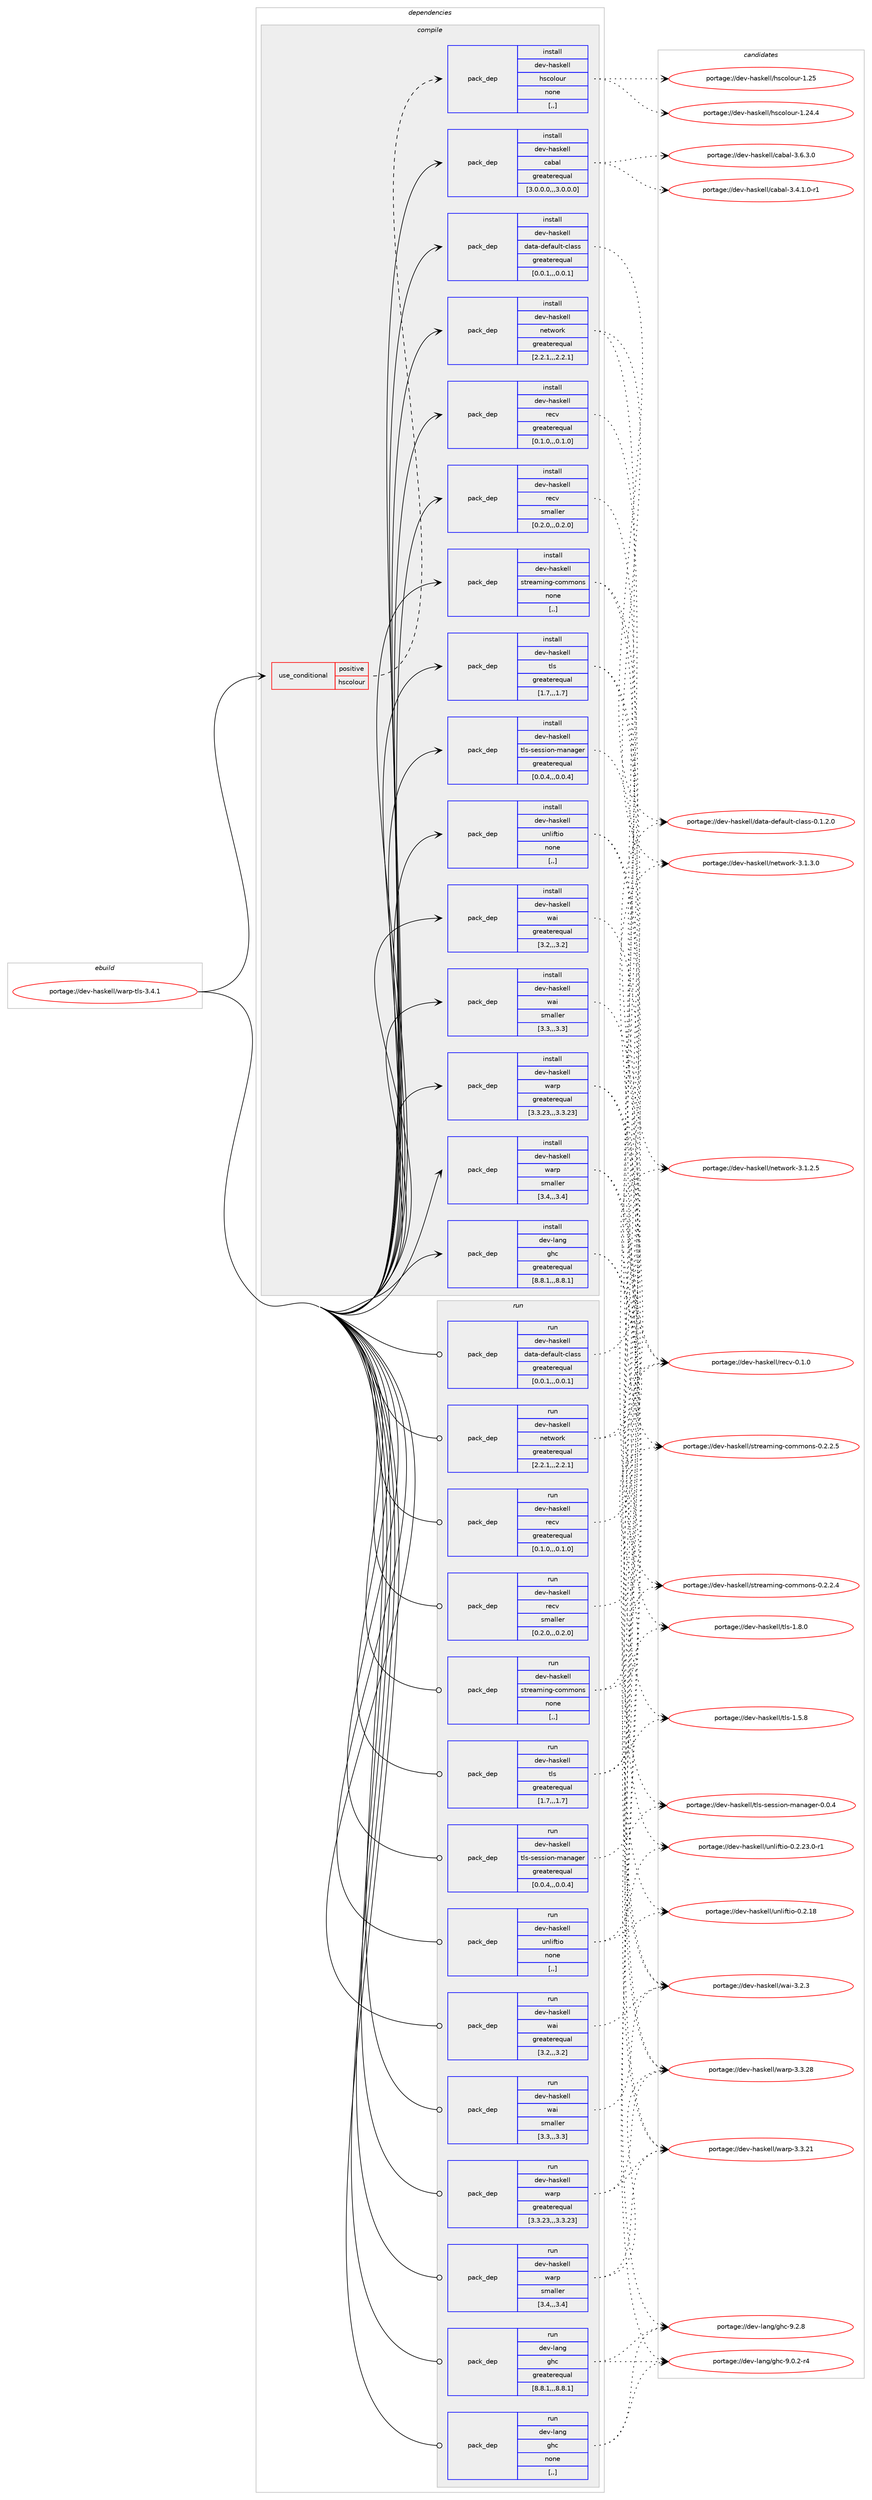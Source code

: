 digraph prolog {

# *************
# Graph options
# *************

newrank=true;
concentrate=true;
compound=true;
graph [rankdir=LR,fontname=Helvetica,fontsize=10,ranksep=1.5];#, ranksep=2.5, nodesep=0.2];
edge  [arrowhead=vee];
node  [fontname=Helvetica,fontsize=10];

# **********
# The ebuild
# **********

subgraph cluster_leftcol {
color=gray;
label=<<i>ebuild</i>>;
id [label="portage://dev-haskell/warp-tls-3.4.1", color=red, width=4, href="../dev-haskell/warp-tls-3.4.1.svg"];
}

# ****************
# The dependencies
# ****************

subgraph cluster_midcol {
color=gray;
label=<<i>dependencies</i>>;
subgraph cluster_compile {
fillcolor="#eeeeee";
style=filled;
label=<<i>compile</i>>;
subgraph cond21311 {
dependency91155 [label=<<TABLE BORDER="0" CELLBORDER="1" CELLSPACING="0" CELLPADDING="4"><TR><TD ROWSPAN="3" CELLPADDING="10">use_conditional</TD></TR><TR><TD>positive</TD></TR><TR><TD>hscolour</TD></TR></TABLE>>, shape=none, color=red];
subgraph pack68791 {
dependency91156 [label=<<TABLE BORDER="0" CELLBORDER="1" CELLSPACING="0" CELLPADDING="4" WIDTH="220"><TR><TD ROWSPAN="6" CELLPADDING="30">pack_dep</TD></TR><TR><TD WIDTH="110">install</TD></TR><TR><TD>dev-haskell</TD></TR><TR><TD>hscolour</TD></TR><TR><TD>none</TD></TR><TR><TD>[,,]</TD></TR></TABLE>>, shape=none, color=blue];
}
dependency91155:e -> dependency91156:w [weight=20,style="dashed",arrowhead="vee"];
}
id:e -> dependency91155:w [weight=20,style="solid",arrowhead="vee"];
subgraph pack68792 {
dependency91157 [label=<<TABLE BORDER="0" CELLBORDER="1" CELLSPACING="0" CELLPADDING="4" WIDTH="220"><TR><TD ROWSPAN="6" CELLPADDING="30">pack_dep</TD></TR><TR><TD WIDTH="110">install</TD></TR><TR><TD>dev-haskell</TD></TR><TR><TD>cabal</TD></TR><TR><TD>greaterequal</TD></TR><TR><TD>[3.0.0.0,,,3.0.0.0]</TD></TR></TABLE>>, shape=none, color=blue];
}
id:e -> dependency91157:w [weight=20,style="solid",arrowhead="vee"];
subgraph pack68793 {
dependency91158 [label=<<TABLE BORDER="0" CELLBORDER="1" CELLSPACING="0" CELLPADDING="4" WIDTH="220"><TR><TD ROWSPAN="6" CELLPADDING="30">pack_dep</TD></TR><TR><TD WIDTH="110">install</TD></TR><TR><TD>dev-haskell</TD></TR><TR><TD>data-default-class</TD></TR><TR><TD>greaterequal</TD></TR><TR><TD>[0.0.1,,,0.0.1]</TD></TR></TABLE>>, shape=none, color=blue];
}
id:e -> dependency91158:w [weight=20,style="solid",arrowhead="vee"];
subgraph pack68794 {
dependency91159 [label=<<TABLE BORDER="0" CELLBORDER="1" CELLSPACING="0" CELLPADDING="4" WIDTH="220"><TR><TD ROWSPAN="6" CELLPADDING="30">pack_dep</TD></TR><TR><TD WIDTH="110">install</TD></TR><TR><TD>dev-haskell</TD></TR><TR><TD>network</TD></TR><TR><TD>greaterequal</TD></TR><TR><TD>[2.2.1,,,2.2.1]</TD></TR></TABLE>>, shape=none, color=blue];
}
id:e -> dependency91159:w [weight=20,style="solid",arrowhead="vee"];
subgraph pack68795 {
dependency91160 [label=<<TABLE BORDER="0" CELLBORDER="1" CELLSPACING="0" CELLPADDING="4" WIDTH="220"><TR><TD ROWSPAN="6" CELLPADDING="30">pack_dep</TD></TR><TR><TD WIDTH="110">install</TD></TR><TR><TD>dev-haskell</TD></TR><TR><TD>recv</TD></TR><TR><TD>greaterequal</TD></TR><TR><TD>[0.1.0,,,0.1.0]</TD></TR></TABLE>>, shape=none, color=blue];
}
id:e -> dependency91160:w [weight=20,style="solid",arrowhead="vee"];
subgraph pack68796 {
dependency91161 [label=<<TABLE BORDER="0" CELLBORDER="1" CELLSPACING="0" CELLPADDING="4" WIDTH="220"><TR><TD ROWSPAN="6" CELLPADDING="30">pack_dep</TD></TR><TR><TD WIDTH="110">install</TD></TR><TR><TD>dev-haskell</TD></TR><TR><TD>recv</TD></TR><TR><TD>smaller</TD></TR><TR><TD>[0.2.0,,,0.2.0]</TD></TR></TABLE>>, shape=none, color=blue];
}
id:e -> dependency91161:w [weight=20,style="solid",arrowhead="vee"];
subgraph pack68797 {
dependency91162 [label=<<TABLE BORDER="0" CELLBORDER="1" CELLSPACING="0" CELLPADDING="4" WIDTH="220"><TR><TD ROWSPAN="6" CELLPADDING="30">pack_dep</TD></TR><TR><TD WIDTH="110">install</TD></TR><TR><TD>dev-haskell</TD></TR><TR><TD>streaming-commons</TD></TR><TR><TD>none</TD></TR><TR><TD>[,,]</TD></TR></TABLE>>, shape=none, color=blue];
}
id:e -> dependency91162:w [weight=20,style="solid",arrowhead="vee"];
subgraph pack68798 {
dependency91163 [label=<<TABLE BORDER="0" CELLBORDER="1" CELLSPACING="0" CELLPADDING="4" WIDTH="220"><TR><TD ROWSPAN="6" CELLPADDING="30">pack_dep</TD></TR><TR><TD WIDTH="110">install</TD></TR><TR><TD>dev-haskell</TD></TR><TR><TD>tls</TD></TR><TR><TD>greaterequal</TD></TR><TR><TD>[1.7,,,1.7]</TD></TR></TABLE>>, shape=none, color=blue];
}
id:e -> dependency91163:w [weight=20,style="solid",arrowhead="vee"];
subgraph pack68799 {
dependency91164 [label=<<TABLE BORDER="0" CELLBORDER="1" CELLSPACING="0" CELLPADDING="4" WIDTH="220"><TR><TD ROWSPAN="6" CELLPADDING="30">pack_dep</TD></TR><TR><TD WIDTH="110">install</TD></TR><TR><TD>dev-haskell</TD></TR><TR><TD>tls-session-manager</TD></TR><TR><TD>greaterequal</TD></TR><TR><TD>[0.0.4,,,0.0.4]</TD></TR></TABLE>>, shape=none, color=blue];
}
id:e -> dependency91164:w [weight=20,style="solid",arrowhead="vee"];
subgraph pack68800 {
dependency91165 [label=<<TABLE BORDER="0" CELLBORDER="1" CELLSPACING="0" CELLPADDING="4" WIDTH="220"><TR><TD ROWSPAN="6" CELLPADDING="30">pack_dep</TD></TR><TR><TD WIDTH="110">install</TD></TR><TR><TD>dev-haskell</TD></TR><TR><TD>unliftio</TD></TR><TR><TD>none</TD></TR><TR><TD>[,,]</TD></TR></TABLE>>, shape=none, color=blue];
}
id:e -> dependency91165:w [weight=20,style="solid",arrowhead="vee"];
subgraph pack68801 {
dependency91166 [label=<<TABLE BORDER="0" CELLBORDER="1" CELLSPACING="0" CELLPADDING="4" WIDTH="220"><TR><TD ROWSPAN="6" CELLPADDING="30">pack_dep</TD></TR><TR><TD WIDTH="110">install</TD></TR><TR><TD>dev-haskell</TD></TR><TR><TD>wai</TD></TR><TR><TD>greaterequal</TD></TR><TR><TD>[3.2,,,3.2]</TD></TR></TABLE>>, shape=none, color=blue];
}
id:e -> dependency91166:w [weight=20,style="solid",arrowhead="vee"];
subgraph pack68802 {
dependency91167 [label=<<TABLE BORDER="0" CELLBORDER="1" CELLSPACING="0" CELLPADDING="4" WIDTH="220"><TR><TD ROWSPAN="6" CELLPADDING="30">pack_dep</TD></TR><TR><TD WIDTH="110">install</TD></TR><TR><TD>dev-haskell</TD></TR><TR><TD>wai</TD></TR><TR><TD>smaller</TD></TR><TR><TD>[3.3,,,3.3]</TD></TR></TABLE>>, shape=none, color=blue];
}
id:e -> dependency91167:w [weight=20,style="solid",arrowhead="vee"];
subgraph pack68803 {
dependency91168 [label=<<TABLE BORDER="0" CELLBORDER="1" CELLSPACING="0" CELLPADDING="4" WIDTH="220"><TR><TD ROWSPAN="6" CELLPADDING="30">pack_dep</TD></TR><TR><TD WIDTH="110">install</TD></TR><TR><TD>dev-haskell</TD></TR><TR><TD>warp</TD></TR><TR><TD>greaterequal</TD></TR><TR><TD>[3.3.23,,,3.3.23]</TD></TR></TABLE>>, shape=none, color=blue];
}
id:e -> dependency91168:w [weight=20,style="solid",arrowhead="vee"];
subgraph pack68804 {
dependency91169 [label=<<TABLE BORDER="0" CELLBORDER="1" CELLSPACING="0" CELLPADDING="4" WIDTH="220"><TR><TD ROWSPAN="6" CELLPADDING="30">pack_dep</TD></TR><TR><TD WIDTH="110">install</TD></TR><TR><TD>dev-haskell</TD></TR><TR><TD>warp</TD></TR><TR><TD>smaller</TD></TR><TR><TD>[3.4,,,3.4]</TD></TR></TABLE>>, shape=none, color=blue];
}
id:e -> dependency91169:w [weight=20,style="solid",arrowhead="vee"];
subgraph pack68805 {
dependency91170 [label=<<TABLE BORDER="0" CELLBORDER="1" CELLSPACING="0" CELLPADDING="4" WIDTH="220"><TR><TD ROWSPAN="6" CELLPADDING="30">pack_dep</TD></TR><TR><TD WIDTH="110">install</TD></TR><TR><TD>dev-lang</TD></TR><TR><TD>ghc</TD></TR><TR><TD>greaterequal</TD></TR><TR><TD>[8.8.1,,,8.8.1]</TD></TR></TABLE>>, shape=none, color=blue];
}
id:e -> dependency91170:w [weight=20,style="solid",arrowhead="vee"];
}
subgraph cluster_compileandrun {
fillcolor="#eeeeee";
style=filled;
label=<<i>compile and run</i>>;
}
subgraph cluster_run {
fillcolor="#eeeeee";
style=filled;
label=<<i>run</i>>;
subgraph pack68806 {
dependency91171 [label=<<TABLE BORDER="0" CELLBORDER="1" CELLSPACING="0" CELLPADDING="4" WIDTH="220"><TR><TD ROWSPAN="6" CELLPADDING="30">pack_dep</TD></TR><TR><TD WIDTH="110">run</TD></TR><TR><TD>dev-haskell</TD></TR><TR><TD>data-default-class</TD></TR><TR><TD>greaterequal</TD></TR><TR><TD>[0.0.1,,,0.0.1]</TD></TR></TABLE>>, shape=none, color=blue];
}
id:e -> dependency91171:w [weight=20,style="solid",arrowhead="odot"];
subgraph pack68807 {
dependency91172 [label=<<TABLE BORDER="0" CELLBORDER="1" CELLSPACING="0" CELLPADDING="4" WIDTH="220"><TR><TD ROWSPAN="6" CELLPADDING="30">pack_dep</TD></TR><TR><TD WIDTH="110">run</TD></TR><TR><TD>dev-haskell</TD></TR><TR><TD>network</TD></TR><TR><TD>greaterequal</TD></TR><TR><TD>[2.2.1,,,2.2.1]</TD></TR></TABLE>>, shape=none, color=blue];
}
id:e -> dependency91172:w [weight=20,style="solid",arrowhead="odot"];
subgraph pack68808 {
dependency91173 [label=<<TABLE BORDER="0" CELLBORDER="1" CELLSPACING="0" CELLPADDING="4" WIDTH="220"><TR><TD ROWSPAN="6" CELLPADDING="30">pack_dep</TD></TR><TR><TD WIDTH="110">run</TD></TR><TR><TD>dev-haskell</TD></TR><TR><TD>recv</TD></TR><TR><TD>greaterequal</TD></TR><TR><TD>[0.1.0,,,0.1.0]</TD></TR></TABLE>>, shape=none, color=blue];
}
id:e -> dependency91173:w [weight=20,style="solid",arrowhead="odot"];
subgraph pack68809 {
dependency91174 [label=<<TABLE BORDER="0" CELLBORDER="1" CELLSPACING="0" CELLPADDING="4" WIDTH="220"><TR><TD ROWSPAN="6" CELLPADDING="30">pack_dep</TD></TR><TR><TD WIDTH="110">run</TD></TR><TR><TD>dev-haskell</TD></TR><TR><TD>recv</TD></TR><TR><TD>smaller</TD></TR><TR><TD>[0.2.0,,,0.2.0]</TD></TR></TABLE>>, shape=none, color=blue];
}
id:e -> dependency91174:w [weight=20,style="solid",arrowhead="odot"];
subgraph pack68810 {
dependency91175 [label=<<TABLE BORDER="0" CELLBORDER="1" CELLSPACING="0" CELLPADDING="4" WIDTH="220"><TR><TD ROWSPAN="6" CELLPADDING="30">pack_dep</TD></TR><TR><TD WIDTH="110">run</TD></TR><TR><TD>dev-haskell</TD></TR><TR><TD>streaming-commons</TD></TR><TR><TD>none</TD></TR><TR><TD>[,,]</TD></TR></TABLE>>, shape=none, color=blue];
}
id:e -> dependency91175:w [weight=20,style="solid",arrowhead="odot"];
subgraph pack68811 {
dependency91176 [label=<<TABLE BORDER="0" CELLBORDER="1" CELLSPACING="0" CELLPADDING="4" WIDTH="220"><TR><TD ROWSPAN="6" CELLPADDING="30">pack_dep</TD></TR><TR><TD WIDTH="110">run</TD></TR><TR><TD>dev-haskell</TD></TR><TR><TD>tls</TD></TR><TR><TD>greaterequal</TD></TR><TR><TD>[1.7,,,1.7]</TD></TR></TABLE>>, shape=none, color=blue];
}
id:e -> dependency91176:w [weight=20,style="solid",arrowhead="odot"];
subgraph pack68812 {
dependency91177 [label=<<TABLE BORDER="0" CELLBORDER="1" CELLSPACING="0" CELLPADDING="4" WIDTH="220"><TR><TD ROWSPAN="6" CELLPADDING="30">pack_dep</TD></TR><TR><TD WIDTH="110">run</TD></TR><TR><TD>dev-haskell</TD></TR><TR><TD>tls-session-manager</TD></TR><TR><TD>greaterequal</TD></TR><TR><TD>[0.0.4,,,0.0.4]</TD></TR></TABLE>>, shape=none, color=blue];
}
id:e -> dependency91177:w [weight=20,style="solid",arrowhead="odot"];
subgraph pack68813 {
dependency91178 [label=<<TABLE BORDER="0" CELLBORDER="1" CELLSPACING="0" CELLPADDING="4" WIDTH="220"><TR><TD ROWSPAN="6" CELLPADDING="30">pack_dep</TD></TR><TR><TD WIDTH="110">run</TD></TR><TR><TD>dev-haskell</TD></TR><TR><TD>unliftio</TD></TR><TR><TD>none</TD></TR><TR><TD>[,,]</TD></TR></TABLE>>, shape=none, color=blue];
}
id:e -> dependency91178:w [weight=20,style="solid",arrowhead="odot"];
subgraph pack68814 {
dependency91179 [label=<<TABLE BORDER="0" CELLBORDER="1" CELLSPACING="0" CELLPADDING="4" WIDTH="220"><TR><TD ROWSPAN="6" CELLPADDING="30">pack_dep</TD></TR><TR><TD WIDTH="110">run</TD></TR><TR><TD>dev-haskell</TD></TR><TR><TD>wai</TD></TR><TR><TD>greaterequal</TD></TR><TR><TD>[3.2,,,3.2]</TD></TR></TABLE>>, shape=none, color=blue];
}
id:e -> dependency91179:w [weight=20,style="solid",arrowhead="odot"];
subgraph pack68815 {
dependency91180 [label=<<TABLE BORDER="0" CELLBORDER="1" CELLSPACING="0" CELLPADDING="4" WIDTH="220"><TR><TD ROWSPAN="6" CELLPADDING="30">pack_dep</TD></TR><TR><TD WIDTH="110">run</TD></TR><TR><TD>dev-haskell</TD></TR><TR><TD>wai</TD></TR><TR><TD>smaller</TD></TR><TR><TD>[3.3,,,3.3]</TD></TR></TABLE>>, shape=none, color=blue];
}
id:e -> dependency91180:w [weight=20,style="solid",arrowhead="odot"];
subgraph pack68816 {
dependency91181 [label=<<TABLE BORDER="0" CELLBORDER="1" CELLSPACING="0" CELLPADDING="4" WIDTH="220"><TR><TD ROWSPAN="6" CELLPADDING="30">pack_dep</TD></TR><TR><TD WIDTH="110">run</TD></TR><TR><TD>dev-haskell</TD></TR><TR><TD>warp</TD></TR><TR><TD>greaterequal</TD></TR><TR><TD>[3.3.23,,,3.3.23]</TD></TR></TABLE>>, shape=none, color=blue];
}
id:e -> dependency91181:w [weight=20,style="solid",arrowhead="odot"];
subgraph pack68817 {
dependency91182 [label=<<TABLE BORDER="0" CELLBORDER="1" CELLSPACING="0" CELLPADDING="4" WIDTH="220"><TR><TD ROWSPAN="6" CELLPADDING="30">pack_dep</TD></TR><TR><TD WIDTH="110">run</TD></TR><TR><TD>dev-haskell</TD></TR><TR><TD>warp</TD></TR><TR><TD>smaller</TD></TR><TR><TD>[3.4,,,3.4]</TD></TR></TABLE>>, shape=none, color=blue];
}
id:e -> dependency91182:w [weight=20,style="solid",arrowhead="odot"];
subgraph pack68818 {
dependency91183 [label=<<TABLE BORDER="0" CELLBORDER="1" CELLSPACING="0" CELLPADDING="4" WIDTH="220"><TR><TD ROWSPAN="6" CELLPADDING="30">pack_dep</TD></TR><TR><TD WIDTH="110">run</TD></TR><TR><TD>dev-lang</TD></TR><TR><TD>ghc</TD></TR><TR><TD>greaterequal</TD></TR><TR><TD>[8.8.1,,,8.8.1]</TD></TR></TABLE>>, shape=none, color=blue];
}
id:e -> dependency91183:w [weight=20,style="solid",arrowhead="odot"];
subgraph pack68819 {
dependency91184 [label=<<TABLE BORDER="0" CELLBORDER="1" CELLSPACING="0" CELLPADDING="4" WIDTH="220"><TR><TD ROWSPAN="6" CELLPADDING="30">pack_dep</TD></TR><TR><TD WIDTH="110">run</TD></TR><TR><TD>dev-lang</TD></TR><TR><TD>ghc</TD></TR><TR><TD>none</TD></TR><TR><TD>[,,]</TD></TR></TABLE>>, shape=none, color=blue];
}
id:e -> dependency91184:w [weight=20,style="solid",arrowhead="odot"];
}
}

# **************
# The candidates
# **************

subgraph cluster_choices {
rank=same;
color=gray;
label=<<i>candidates</i>>;

subgraph choice68791 {
color=black;
nodesep=1;
choice100101118451049711510710110810847104115991111081111171144549465053 [label="portage://dev-haskell/hscolour-1.25", color=red, width=4,href="../dev-haskell/hscolour-1.25.svg"];
choice1001011184510497115107101108108471041159911110811111711445494650524652 [label="portage://dev-haskell/hscolour-1.24.4", color=red, width=4,href="../dev-haskell/hscolour-1.24.4.svg"];
dependency91156:e -> choice100101118451049711510710110810847104115991111081111171144549465053:w [style=dotted,weight="100"];
dependency91156:e -> choice1001011184510497115107101108108471041159911110811111711445494650524652:w [style=dotted,weight="100"];
}
subgraph choice68792 {
color=black;
nodesep=1;
choice100101118451049711510710110810847999798971084551465446514648 [label="portage://dev-haskell/cabal-3.6.3.0", color=red, width=4,href="../dev-haskell/cabal-3.6.3.0.svg"];
choice1001011184510497115107101108108479997989710845514652464946484511449 [label="portage://dev-haskell/cabal-3.4.1.0-r1", color=red, width=4,href="../dev-haskell/cabal-3.4.1.0-r1.svg"];
dependency91157:e -> choice100101118451049711510710110810847999798971084551465446514648:w [style=dotted,weight="100"];
dependency91157:e -> choice1001011184510497115107101108108479997989710845514652464946484511449:w [style=dotted,weight="100"];
}
subgraph choice68793 {
color=black;
nodesep=1;
choice100101118451049711510710110810847100971169745100101102971171081164599108971151154548464946504648 [label="portage://dev-haskell/data-default-class-0.1.2.0", color=red, width=4,href="../dev-haskell/data-default-class-0.1.2.0.svg"];
dependency91158:e -> choice100101118451049711510710110810847100971169745100101102971171081164599108971151154548464946504648:w [style=dotted,weight="100"];
}
subgraph choice68794 {
color=black;
nodesep=1;
choice1001011184510497115107101108108471101011161191111141074551464946514648 [label="portage://dev-haskell/network-3.1.3.0", color=red, width=4,href="../dev-haskell/network-3.1.3.0.svg"];
choice1001011184510497115107101108108471101011161191111141074551464946504653 [label="portage://dev-haskell/network-3.1.2.5", color=red, width=4,href="../dev-haskell/network-3.1.2.5.svg"];
dependency91159:e -> choice1001011184510497115107101108108471101011161191111141074551464946514648:w [style=dotted,weight="100"];
dependency91159:e -> choice1001011184510497115107101108108471101011161191111141074551464946504653:w [style=dotted,weight="100"];
}
subgraph choice68795 {
color=black;
nodesep=1;
choice10010111845104971151071011081084711410199118454846494648 [label="portage://dev-haskell/recv-0.1.0", color=red, width=4,href="../dev-haskell/recv-0.1.0.svg"];
dependency91160:e -> choice10010111845104971151071011081084711410199118454846494648:w [style=dotted,weight="100"];
}
subgraph choice68796 {
color=black;
nodesep=1;
choice10010111845104971151071011081084711410199118454846494648 [label="portage://dev-haskell/recv-0.1.0", color=red, width=4,href="../dev-haskell/recv-0.1.0.svg"];
dependency91161:e -> choice10010111845104971151071011081084711410199118454846494648:w [style=dotted,weight="100"];
}
subgraph choice68797 {
color=black;
nodesep=1;
choice1001011184510497115107101108108471151161141019710910511010345991111091091111101154548465046504653 [label="portage://dev-haskell/streaming-commons-0.2.2.5", color=red, width=4,href="../dev-haskell/streaming-commons-0.2.2.5.svg"];
choice1001011184510497115107101108108471151161141019710910511010345991111091091111101154548465046504652 [label="portage://dev-haskell/streaming-commons-0.2.2.4", color=red, width=4,href="../dev-haskell/streaming-commons-0.2.2.4.svg"];
dependency91162:e -> choice1001011184510497115107101108108471151161141019710910511010345991111091091111101154548465046504653:w [style=dotted,weight="100"];
dependency91162:e -> choice1001011184510497115107101108108471151161141019710910511010345991111091091111101154548465046504652:w [style=dotted,weight="100"];
}
subgraph choice68798 {
color=black;
nodesep=1;
choice100101118451049711510710110810847116108115454946564648 [label="portage://dev-haskell/tls-1.8.0", color=red, width=4,href="../dev-haskell/tls-1.8.0.svg"];
choice100101118451049711510710110810847116108115454946534656 [label="portage://dev-haskell/tls-1.5.8", color=red, width=4,href="../dev-haskell/tls-1.5.8.svg"];
dependency91163:e -> choice100101118451049711510710110810847116108115454946564648:w [style=dotted,weight="100"];
dependency91163:e -> choice100101118451049711510710110810847116108115454946534656:w [style=dotted,weight="100"];
}
subgraph choice68799 {
color=black;
nodesep=1;
choice10010111845104971151071011081084711610811545115101115115105111110451099711097103101114454846484652 [label="portage://dev-haskell/tls-session-manager-0.0.4", color=red, width=4,href="../dev-haskell/tls-session-manager-0.0.4.svg"];
dependency91164:e -> choice10010111845104971151071011081084711610811545115101115115105111110451099711097103101114454846484652:w [style=dotted,weight="100"];
}
subgraph choice68800 {
color=black;
nodesep=1;
choice1001011184510497115107101108108471171101081051021161051114548465046505146484511449 [label="portage://dev-haskell/unliftio-0.2.23.0-r1", color=red, width=4,href="../dev-haskell/unliftio-0.2.23.0-r1.svg"];
choice10010111845104971151071011081084711711010810510211610511145484650464956 [label="portage://dev-haskell/unliftio-0.2.18", color=red, width=4,href="../dev-haskell/unliftio-0.2.18.svg"];
dependency91165:e -> choice1001011184510497115107101108108471171101081051021161051114548465046505146484511449:w [style=dotted,weight="100"];
dependency91165:e -> choice10010111845104971151071011081084711711010810510211610511145484650464956:w [style=dotted,weight="100"];
}
subgraph choice68801 {
color=black;
nodesep=1;
choice10010111845104971151071011081084711997105455146504651 [label="portage://dev-haskell/wai-3.2.3", color=red, width=4,href="../dev-haskell/wai-3.2.3.svg"];
dependency91166:e -> choice10010111845104971151071011081084711997105455146504651:w [style=dotted,weight="100"];
}
subgraph choice68802 {
color=black;
nodesep=1;
choice10010111845104971151071011081084711997105455146504651 [label="portage://dev-haskell/wai-3.2.3", color=red, width=4,href="../dev-haskell/wai-3.2.3.svg"];
dependency91167:e -> choice10010111845104971151071011081084711997105455146504651:w [style=dotted,weight="100"];
}
subgraph choice68803 {
color=black;
nodesep=1;
choice1001011184510497115107101108108471199711411245514651465056 [label="portage://dev-haskell/warp-3.3.28", color=red, width=4,href="../dev-haskell/warp-3.3.28.svg"];
choice1001011184510497115107101108108471199711411245514651465049 [label="portage://dev-haskell/warp-3.3.21", color=red, width=4,href="../dev-haskell/warp-3.3.21.svg"];
dependency91168:e -> choice1001011184510497115107101108108471199711411245514651465056:w [style=dotted,weight="100"];
dependency91168:e -> choice1001011184510497115107101108108471199711411245514651465049:w [style=dotted,weight="100"];
}
subgraph choice68804 {
color=black;
nodesep=1;
choice1001011184510497115107101108108471199711411245514651465056 [label="portage://dev-haskell/warp-3.3.28", color=red, width=4,href="../dev-haskell/warp-3.3.28.svg"];
choice1001011184510497115107101108108471199711411245514651465049 [label="portage://dev-haskell/warp-3.3.21", color=red, width=4,href="../dev-haskell/warp-3.3.21.svg"];
dependency91169:e -> choice1001011184510497115107101108108471199711411245514651465056:w [style=dotted,weight="100"];
dependency91169:e -> choice1001011184510497115107101108108471199711411245514651465049:w [style=dotted,weight="100"];
}
subgraph choice68805 {
color=black;
nodesep=1;
choice10010111845108971101034710310499455746504656 [label="portage://dev-lang/ghc-9.2.8", color=red, width=4,href="../dev-lang/ghc-9.2.8.svg"];
choice100101118451089711010347103104994557464846504511452 [label="portage://dev-lang/ghc-9.0.2-r4", color=red, width=4,href="../dev-lang/ghc-9.0.2-r4.svg"];
dependency91170:e -> choice10010111845108971101034710310499455746504656:w [style=dotted,weight="100"];
dependency91170:e -> choice100101118451089711010347103104994557464846504511452:w [style=dotted,weight="100"];
}
subgraph choice68806 {
color=black;
nodesep=1;
choice100101118451049711510710110810847100971169745100101102971171081164599108971151154548464946504648 [label="portage://dev-haskell/data-default-class-0.1.2.0", color=red, width=4,href="../dev-haskell/data-default-class-0.1.2.0.svg"];
dependency91171:e -> choice100101118451049711510710110810847100971169745100101102971171081164599108971151154548464946504648:w [style=dotted,weight="100"];
}
subgraph choice68807 {
color=black;
nodesep=1;
choice1001011184510497115107101108108471101011161191111141074551464946514648 [label="portage://dev-haskell/network-3.1.3.0", color=red, width=4,href="../dev-haskell/network-3.1.3.0.svg"];
choice1001011184510497115107101108108471101011161191111141074551464946504653 [label="portage://dev-haskell/network-3.1.2.5", color=red, width=4,href="../dev-haskell/network-3.1.2.5.svg"];
dependency91172:e -> choice1001011184510497115107101108108471101011161191111141074551464946514648:w [style=dotted,weight="100"];
dependency91172:e -> choice1001011184510497115107101108108471101011161191111141074551464946504653:w [style=dotted,weight="100"];
}
subgraph choice68808 {
color=black;
nodesep=1;
choice10010111845104971151071011081084711410199118454846494648 [label="portage://dev-haskell/recv-0.1.0", color=red, width=4,href="../dev-haskell/recv-0.1.0.svg"];
dependency91173:e -> choice10010111845104971151071011081084711410199118454846494648:w [style=dotted,weight="100"];
}
subgraph choice68809 {
color=black;
nodesep=1;
choice10010111845104971151071011081084711410199118454846494648 [label="portage://dev-haskell/recv-0.1.0", color=red, width=4,href="../dev-haskell/recv-0.1.0.svg"];
dependency91174:e -> choice10010111845104971151071011081084711410199118454846494648:w [style=dotted,weight="100"];
}
subgraph choice68810 {
color=black;
nodesep=1;
choice1001011184510497115107101108108471151161141019710910511010345991111091091111101154548465046504653 [label="portage://dev-haskell/streaming-commons-0.2.2.5", color=red, width=4,href="../dev-haskell/streaming-commons-0.2.2.5.svg"];
choice1001011184510497115107101108108471151161141019710910511010345991111091091111101154548465046504652 [label="portage://dev-haskell/streaming-commons-0.2.2.4", color=red, width=4,href="../dev-haskell/streaming-commons-0.2.2.4.svg"];
dependency91175:e -> choice1001011184510497115107101108108471151161141019710910511010345991111091091111101154548465046504653:w [style=dotted,weight="100"];
dependency91175:e -> choice1001011184510497115107101108108471151161141019710910511010345991111091091111101154548465046504652:w [style=dotted,weight="100"];
}
subgraph choice68811 {
color=black;
nodesep=1;
choice100101118451049711510710110810847116108115454946564648 [label="portage://dev-haskell/tls-1.8.0", color=red, width=4,href="../dev-haskell/tls-1.8.0.svg"];
choice100101118451049711510710110810847116108115454946534656 [label="portage://dev-haskell/tls-1.5.8", color=red, width=4,href="../dev-haskell/tls-1.5.8.svg"];
dependency91176:e -> choice100101118451049711510710110810847116108115454946564648:w [style=dotted,weight="100"];
dependency91176:e -> choice100101118451049711510710110810847116108115454946534656:w [style=dotted,weight="100"];
}
subgraph choice68812 {
color=black;
nodesep=1;
choice10010111845104971151071011081084711610811545115101115115105111110451099711097103101114454846484652 [label="portage://dev-haskell/tls-session-manager-0.0.4", color=red, width=4,href="../dev-haskell/tls-session-manager-0.0.4.svg"];
dependency91177:e -> choice10010111845104971151071011081084711610811545115101115115105111110451099711097103101114454846484652:w [style=dotted,weight="100"];
}
subgraph choice68813 {
color=black;
nodesep=1;
choice1001011184510497115107101108108471171101081051021161051114548465046505146484511449 [label="portage://dev-haskell/unliftio-0.2.23.0-r1", color=red, width=4,href="../dev-haskell/unliftio-0.2.23.0-r1.svg"];
choice10010111845104971151071011081084711711010810510211610511145484650464956 [label="portage://dev-haskell/unliftio-0.2.18", color=red, width=4,href="../dev-haskell/unliftio-0.2.18.svg"];
dependency91178:e -> choice1001011184510497115107101108108471171101081051021161051114548465046505146484511449:w [style=dotted,weight="100"];
dependency91178:e -> choice10010111845104971151071011081084711711010810510211610511145484650464956:w [style=dotted,weight="100"];
}
subgraph choice68814 {
color=black;
nodesep=1;
choice10010111845104971151071011081084711997105455146504651 [label="portage://dev-haskell/wai-3.2.3", color=red, width=4,href="../dev-haskell/wai-3.2.3.svg"];
dependency91179:e -> choice10010111845104971151071011081084711997105455146504651:w [style=dotted,weight="100"];
}
subgraph choice68815 {
color=black;
nodesep=1;
choice10010111845104971151071011081084711997105455146504651 [label="portage://dev-haskell/wai-3.2.3", color=red, width=4,href="../dev-haskell/wai-3.2.3.svg"];
dependency91180:e -> choice10010111845104971151071011081084711997105455146504651:w [style=dotted,weight="100"];
}
subgraph choice68816 {
color=black;
nodesep=1;
choice1001011184510497115107101108108471199711411245514651465056 [label="portage://dev-haskell/warp-3.3.28", color=red, width=4,href="../dev-haskell/warp-3.3.28.svg"];
choice1001011184510497115107101108108471199711411245514651465049 [label="portage://dev-haskell/warp-3.3.21", color=red, width=4,href="../dev-haskell/warp-3.3.21.svg"];
dependency91181:e -> choice1001011184510497115107101108108471199711411245514651465056:w [style=dotted,weight="100"];
dependency91181:e -> choice1001011184510497115107101108108471199711411245514651465049:w [style=dotted,weight="100"];
}
subgraph choice68817 {
color=black;
nodesep=1;
choice1001011184510497115107101108108471199711411245514651465056 [label="portage://dev-haskell/warp-3.3.28", color=red, width=4,href="../dev-haskell/warp-3.3.28.svg"];
choice1001011184510497115107101108108471199711411245514651465049 [label="portage://dev-haskell/warp-3.3.21", color=red, width=4,href="../dev-haskell/warp-3.3.21.svg"];
dependency91182:e -> choice1001011184510497115107101108108471199711411245514651465056:w [style=dotted,weight="100"];
dependency91182:e -> choice1001011184510497115107101108108471199711411245514651465049:w [style=dotted,weight="100"];
}
subgraph choice68818 {
color=black;
nodesep=1;
choice10010111845108971101034710310499455746504656 [label="portage://dev-lang/ghc-9.2.8", color=red, width=4,href="../dev-lang/ghc-9.2.8.svg"];
choice100101118451089711010347103104994557464846504511452 [label="portage://dev-lang/ghc-9.0.2-r4", color=red, width=4,href="../dev-lang/ghc-9.0.2-r4.svg"];
dependency91183:e -> choice10010111845108971101034710310499455746504656:w [style=dotted,weight="100"];
dependency91183:e -> choice100101118451089711010347103104994557464846504511452:w [style=dotted,weight="100"];
}
subgraph choice68819 {
color=black;
nodesep=1;
choice10010111845108971101034710310499455746504656 [label="portage://dev-lang/ghc-9.2.8", color=red, width=4,href="../dev-lang/ghc-9.2.8.svg"];
choice100101118451089711010347103104994557464846504511452 [label="portage://dev-lang/ghc-9.0.2-r4", color=red, width=4,href="../dev-lang/ghc-9.0.2-r4.svg"];
dependency91184:e -> choice10010111845108971101034710310499455746504656:w [style=dotted,weight="100"];
dependency91184:e -> choice100101118451089711010347103104994557464846504511452:w [style=dotted,weight="100"];
}
}

}
